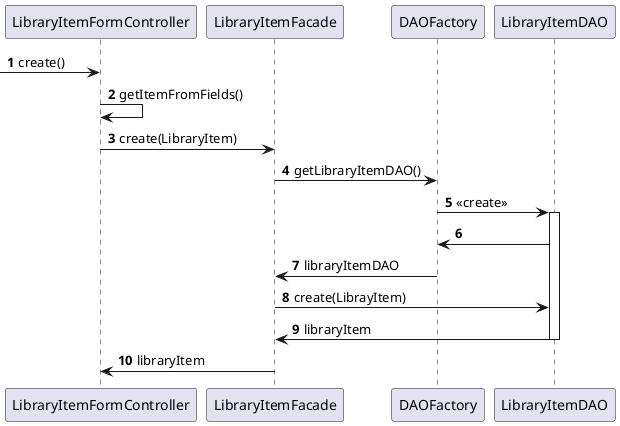 @startuml

autonumber

-> LibraryItemFormController : create()
LibraryItemFormController -> LibraryItemFormController : getItemFromFields()
LibraryItemFormController -> LibraryItemFacade : create(LibraryItem)
LibraryItemFacade -> DAOFactory : getLibraryItemDAO()
DAOFactory -> LibraryItemDAO++ : <<create>>
LibraryItemDAO -> DAOFactory
DAOFactory -> LibraryItemFacade : libraryItemDAO
LibraryItemFacade -> LibraryItemDAO : create(LibrayItem)
LibraryItemDAO -> LibraryItemFacade : libraryItem
deactivate LibraryItemDAO
LibraryItemFacade -> LibraryItemFormController : libraryItem

@enduml